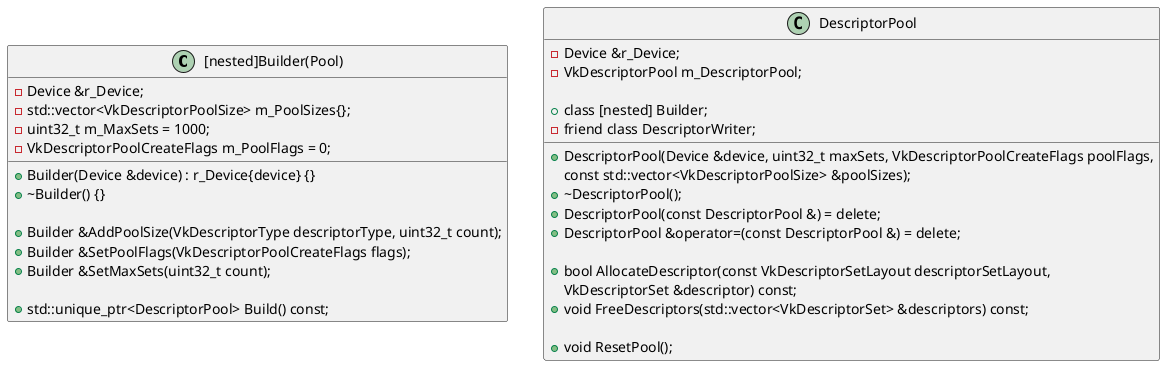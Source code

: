 @startuml
class [nested]Builder(Pool)
{
    + Builder(Device &device) : r_Device{device} {}
    + \~Builder() {}

    + Builder &AddPoolSize(VkDescriptorType descriptorType, uint32_t count);
    + Builder &SetPoolFlags(VkDescriptorPoolCreateFlags flags);
    + Builder &SetMaxSets(uint32_t count);

    + std::unique_ptr<DescriptorPool> Build() const;

    - Device &r_Device;
    - std::vector<VkDescriptorPoolSize> m_PoolSizes{};
    - uint32_t m_MaxSets = 1000;
    - VkDescriptorPoolCreateFlags m_PoolFlags = 0;
}

class DescriptorPool
{
    + DescriptorPool(Device &device, uint32_t maxSets, VkDescriptorPoolCreateFlags poolFlags,
            const std::vector<VkDescriptorPoolSize> &poolSizes);
    + \~DescriptorPool();
    + DescriptorPool(const DescriptorPool &) = delete;
    + DescriptorPool &operator=(const DescriptorPool &) = delete;

    + bool AllocateDescriptor(const VkDescriptorSetLayout descriptorSetLayout,
            VkDescriptorSet &descriptor) const;
    + void FreeDescriptors(std::vector<VkDescriptorSet> &descriptors) const;

    + void ResetPool();

    - Device &r_Device;
    - VkDescriptorPool m_DescriptorPool;

    + class [nested] Builder;
    - friend class DescriptorWriter;
}
@enduml